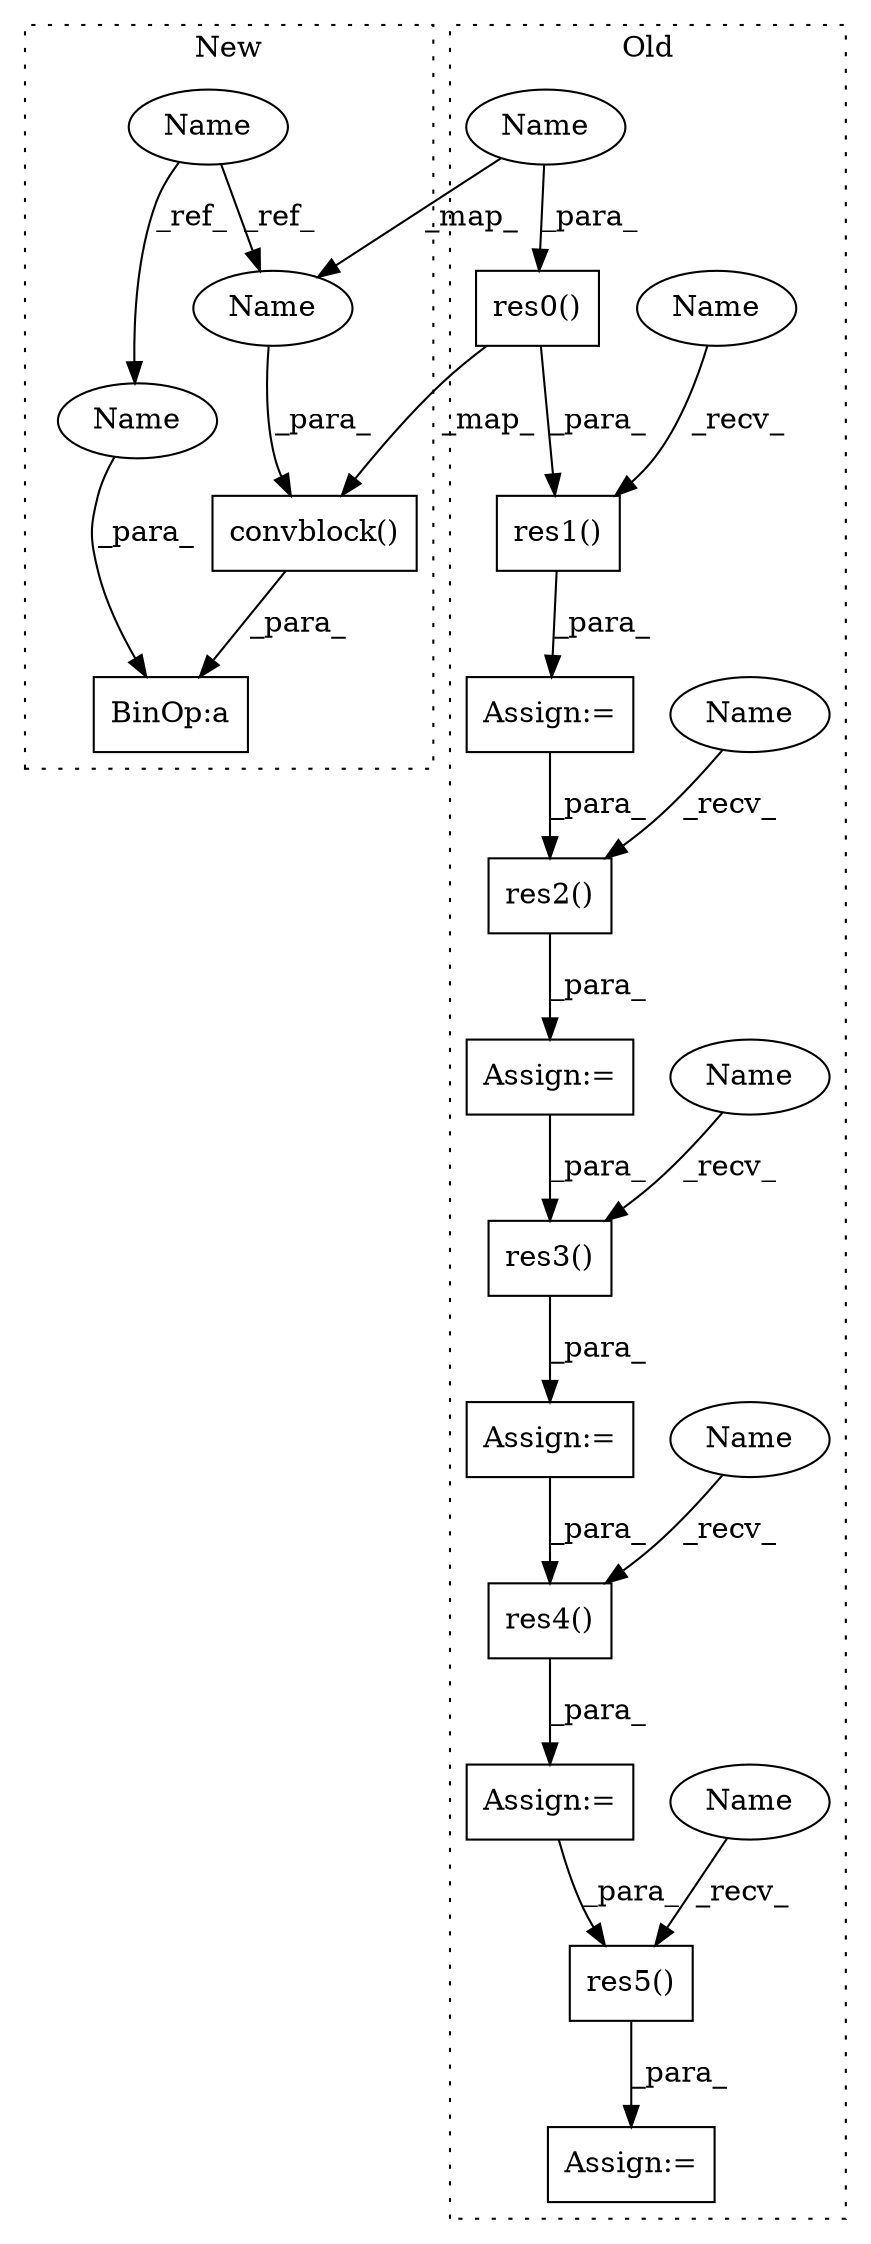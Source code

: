digraph G {
subgraph cluster0 {
1 [label="res0()" a="75" s="2507,2518" l="10,1" shape="box"];
3 [label="res4()" a="75" s="2607,2618" l="10,1" shape="box"];
6 [label="res3()" a="75" s="2582,2593" l="10,1" shape="box"];
7 [label="res5()" a="75" s="2632,2643" l="10,1" shape="box"];
8 [label="Assign:=" a="68" s="2604" l="3" shape="box"];
9 [label="Assign:=" a="68" s="2629" l="3" shape="box"];
10 [label="Assign:=" a="68" s="2579" l="3" shape="box"];
11 [label="Assign:=" a="68" s="2529" l="3" shape="box"];
12 [label="res1()" a="75" s="2532,2543" l="10,1" shape="box"];
13 [label="res2()" a="75" s="2557,2568" l="10,1" shape="box"];
14 [label="Assign:=" a="68" s="2554" l="3" shape="box"];
17 [label="Name" a="87" s="2557" l="4" shape="ellipse"];
18 [label="Name" a="87" s="2632" l="4" shape="ellipse"];
19 [label="Name" a="87" s="2532" l="4" shape="ellipse"];
20 [label="Name" a="87" s="2582" l="4" shape="ellipse"];
21 [label="Name" a="87" s="2607" l="4" shape="ellipse"];
22 [label="Name" a="87" s="2517" l="1" shape="ellipse"];
label = "Old";
style="dotted";
}
subgraph cluster1 {
2 [label="convblock()" a="75" s="1661,1677" l="15,1" shape="box"];
4 [label="BinOp:a" a="82" s="1678" l="3" shape="box"];
5 [label="Name" a="87" s="1631" l="1" shape="ellipse"];
15 [label="Name" a="87" s="1681" l="1" shape="ellipse"];
16 [label="Name" a="87" s="1676" l="1" shape="ellipse"];
label = "New";
style="dotted";
}
1 -> 12 [label="_para_"];
1 -> 2 [label="_map_"];
2 -> 4 [label="_para_"];
3 -> 8 [label="_para_"];
5 -> 16 [label="_ref_"];
5 -> 15 [label="_ref_"];
6 -> 10 [label="_para_"];
7 -> 9 [label="_para_"];
8 -> 7 [label="_para_"];
10 -> 3 [label="_para_"];
11 -> 13 [label="_para_"];
12 -> 11 [label="_para_"];
13 -> 14 [label="_para_"];
14 -> 6 [label="_para_"];
15 -> 4 [label="_para_"];
16 -> 2 [label="_para_"];
17 -> 13 [label="_recv_"];
18 -> 7 [label="_recv_"];
19 -> 12 [label="_recv_"];
20 -> 6 [label="_recv_"];
21 -> 3 [label="_recv_"];
22 -> 16 [label="_map_"];
22 -> 1 [label="_para_"];
}